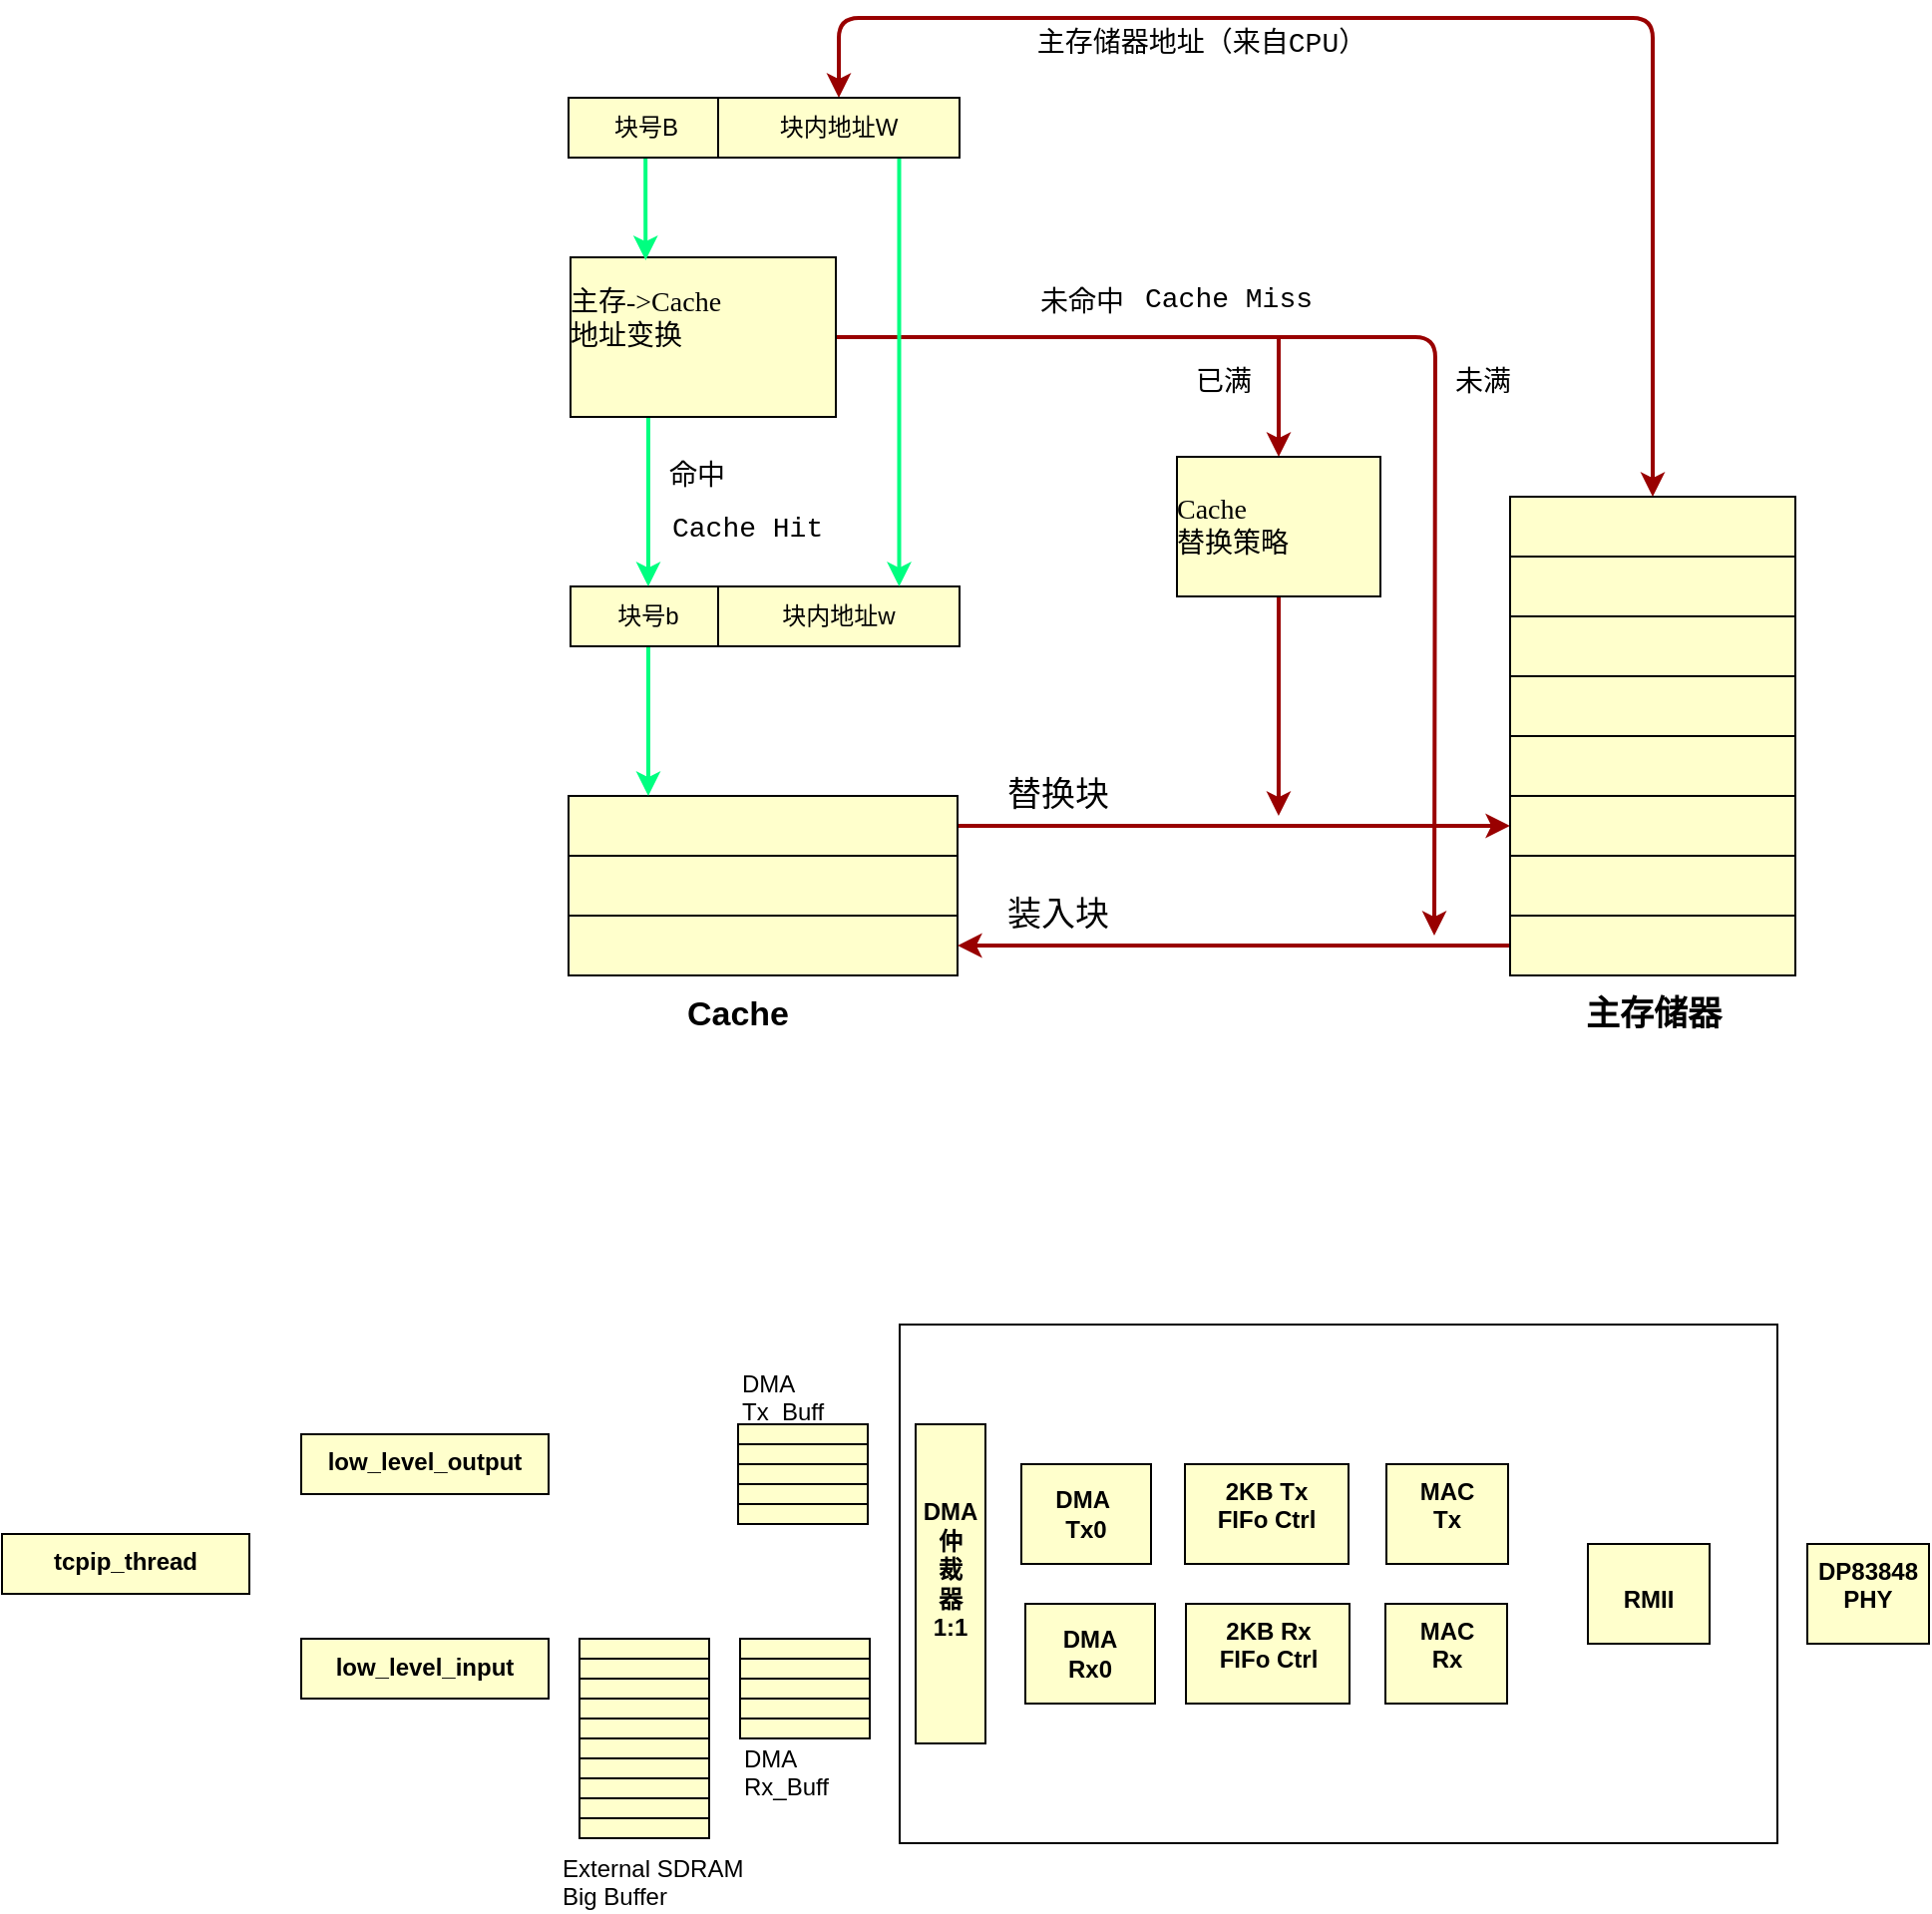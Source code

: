 <mxfile version="10.6.5" type="github"><diagram name="Page-1" id="c7558073-3199-34d8-9f00-42111426c3f3"><mxGraphModel dx="1230" dy="236" grid="1" gridSize="10" guides="1" tooltips="1" connect="1" arrows="1" fold="1" page="1" pageScale="1" pageWidth="826" pageHeight="1169" background="#ffffff" math="0" shadow="0"><root><mxCell id="0"/><mxCell id="1" parent="0"/><mxCell id="rJL7Dmup7pyaeB568RwO-131" style="edgeStyle=orthogonalEdgeStyle;rounded=0;orthogonalLoop=1;jettySize=auto;html=1;exitX=1;exitY=0.5;exitDx=0;exitDy=0;entryX=0;entryY=0.5;entryDx=0;entryDy=0;strokeColor=#990000;strokeWidth=2;" parent="1" source="14" target="rJL7Dmup7pyaeB568RwO-123" edge="1"><mxGeometry relative="1" as="geometry"/></mxCell><mxCell id="14" value="" style="align=center;verticalAlign=middle;fontStyle=1;strokeWidth=1;fillColor=#FFFFCC;spacing=0;whiteSpace=wrap;" parent="1" vertex="1"><mxGeometry x="104" y="535" width="195" height="30" as="geometry"/></mxCell><mxCell id="rJL7Dmup7pyaeB568RwO-96" value="" style="whiteSpace=wrap;align=center;verticalAlign=middle;fontStyle=1;strokeWidth=1;fillColor=#FFFFCC" parent="1" vertex="1"><mxGeometry x="104" y="565" width="195" height="30" as="geometry"/></mxCell><mxCell id="rJL7Dmup7pyaeB568RwO-97" value="" style="whiteSpace=wrap;align=center;verticalAlign=middle;fontStyle=1;strokeWidth=1;fillColor=#FFFFCC" parent="1" vertex="1"><mxGeometry x="104" y="595" width="195" height="30" as="geometry"/></mxCell><mxCell id="rJL7Dmup7pyaeB568RwO-98" value="&lt;font style=&quot;font-size: 17px&quot;&gt;Cache&lt;/font&gt;" style="text;html=1;strokeColor=none;fillColor=none;align=center;verticalAlign=middle;whiteSpace=wrap;rounded=0;fontStyle=1" parent="1" vertex="1"><mxGeometry x="169" y="635" width="40" height="20" as="geometry"/></mxCell><mxCell id="rJL7Dmup7pyaeB568RwO-117" value="" style="align=center;verticalAlign=middle;fontStyle=1;strokeWidth=1;fillColor=#FFFFCC;spacing=0;whiteSpace=wrap;" parent="1" vertex="1"><mxGeometry x="576" y="385" width="143" height="30" as="geometry"/></mxCell><mxCell id="rJL7Dmup7pyaeB568RwO-118" value="" style="align=center;verticalAlign=middle;fontStyle=1;strokeWidth=1;fillColor=#FFFFCC;spacing=0;whiteSpace=wrap;" parent="1" vertex="1"><mxGeometry x="576" y="415" width="143" height="30" as="geometry"/></mxCell><mxCell id="rJL7Dmup7pyaeB568RwO-120" value="" style="align=center;verticalAlign=middle;fontStyle=1;strokeWidth=1;fillColor=#FFFFCC;spacing=0;whiteSpace=wrap;" parent="1" vertex="1"><mxGeometry x="576" y="445" width="143" height="30" as="geometry"/></mxCell><mxCell id="rJL7Dmup7pyaeB568RwO-121" value="" style="align=center;verticalAlign=middle;fontStyle=1;strokeWidth=1;fillColor=#FFFFCC;spacing=0;whiteSpace=wrap;" parent="1" vertex="1"><mxGeometry x="576" y="475" width="143" height="30" as="geometry"/></mxCell><mxCell id="rJL7Dmup7pyaeB568RwO-122" value="" style="align=center;verticalAlign=middle;fontStyle=1;strokeWidth=1;fillColor=#FFFFCC;spacing=0;whiteSpace=wrap;" parent="1" vertex="1"><mxGeometry x="576" y="505" width="143" height="30" as="geometry"/></mxCell><mxCell id="rJL7Dmup7pyaeB568RwO-123" value="" style="align=center;verticalAlign=middle;fontStyle=1;strokeWidth=1;fillColor=#FFFFCC;spacing=0;whiteSpace=wrap;" parent="1" vertex="1"><mxGeometry x="576" y="535" width="143" height="30" as="geometry"/></mxCell><mxCell id="rJL7Dmup7pyaeB568RwO-124" value="" style="align=center;verticalAlign=middle;fontStyle=1;strokeWidth=1;fillColor=#FFFFCC;spacing=0;whiteSpace=wrap;" parent="1" vertex="1"><mxGeometry x="576" y="565" width="143" height="30" as="geometry"/></mxCell><mxCell id="rJL7Dmup7pyaeB568RwO-130" style="edgeStyle=orthogonalEdgeStyle;rounded=0;orthogonalLoop=1;jettySize=auto;html=1;exitX=0;exitY=0.5;exitDx=0;exitDy=0;entryX=1;entryY=0.5;entryDx=0;entryDy=0;strokeColor=#990000;strokeWidth=2;" parent="1" source="rJL7Dmup7pyaeB568RwO-125" target="rJL7Dmup7pyaeB568RwO-97" edge="1"><mxGeometry relative="1" as="geometry"/></mxCell><mxCell id="rJL7Dmup7pyaeB568RwO-125" value="" style="align=center;verticalAlign=middle;fontStyle=1;strokeWidth=1;fillColor=#FFFFCC;spacing=0;whiteSpace=wrap;" parent="1" vertex="1"><mxGeometry x="576" y="595" width="143" height="30" as="geometry"/></mxCell><mxCell id="rJL7Dmup7pyaeB568RwO-127" value="&lt;span style=&quot;font-size: 17px&quot;&gt;主存储器&lt;/span&gt;" style="text;html=1;strokeColor=none;fillColor=none;align=center;verticalAlign=middle;whiteSpace=wrap;rounded=0;fontStyle=1" parent="1" vertex="1"><mxGeometry x="607.5" y="635" width="80" height="20" as="geometry"/></mxCell><mxCell id="rJL7Dmup7pyaeB568RwO-132" value="&lt;font style=&quot;font-size: 17px&quot;&gt;替换块&lt;/font&gt;" style="text;html=1;strokeColor=none;fillColor=none;align=center;verticalAlign=middle;whiteSpace=wrap;rounded=0;" parent="1" vertex="1"><mxGeometry x="319.5" y="525" width="59" height="20" as="geometry"/></mxCell><mxCell id="rJL7Dmup7pyaeB568RwO-133" value="&lt;font style=&quot;font-size: 17px&quot;&gt;装入块&lt;/font&gt;" style="text;html=1;strokeColor=none;fillColor=none;align=center;verticalAlign=middle;whiteSpace=wrap;rounded=0;" parent="1" vertex="1"><mxGeometry x="319.5" y="585" width="59" height="20" as="geometry"/></mxCell><mxCell id="rJL7Dmup7pyaeB568RwO-139" value="" style="edgeStyle=orthogonalEdgeStyle;rounded=0;orthogonalLoop=1;jettySize=auto;html=1;strokeColor=#00FF80;strokeWidth=2;fontFamily=Courier New;fontSize=14;fontColor=#99FF99;" parent="1" source="rJL7Dmup7pyaeB568RwO-134" target="14" edge="1"><mxGeometry relative="1" as="geometry"><Array as="points"><mxPoint x="144" y="535"/><mxPoint x="144" y="535"/></Array></mxGeometry></mxCell><mxCell id="rJL7Dmup7pyaeB568RwO-134" value="块号b" style="align=center;verticalAlign=middle;fontStyle=0;strokeWidth=1;fillColor=#FFFFCC;spacing=0;whiteSpace=wrap;" parent="1" vertex="1"><mxGeometry x="105" y="430" width="78" height="30" as="geometry"/></mxCell><mxCell id="rJL7Dmup7pyaeB568RwO-135" value="块内地址w" style="align=center;verticalAlign=middle;fontStyle=0;strokeWidth=1;fillColor=#FFFFCC;spacing=0;whiteSpace=wrap;" parent="1" vertex="1"><mxGeometry x="179.0" y="430" width="121" height="30" as="geometry"/></mxCell><mxCell id="rJL7Dmup7pyaeB568RwO-143" value="" style="edgeStyle=orthogonalEdgeStyle;rounded=0;orthogonalLoop=1;jettySize=auto;html=1;strokeColor=#00FF80;strokeWidth=2;fontFamily=Courier New;fontSize=14;fontColor=#99FF99;entryX=0.5;entryY=0;entryDx=0;entryDy=0;" parent="1" source="rJL7Dmup7pyaeB568RwO-136" target="rJL7Dmup7pyaeB568RwO-134" edge="1"><mxGeometry relative="1" as="geometry"><mxPoint x="171.5" y="425" as="targetPoint"/><Array as="points"><mxPoint x="144" y="365"/><mxPoint x="144" y="365"/></Array></mxGeometry></mxCell><mxCell id="rJL7Dmup7pyaeB568RwO-144" value="命中" style="text;html=1;resizable=0;points=[];align=center;verticalAlign=middle;labelBackgroundColor=#ffffff;fontSize=14;fontFamily=Courier New;fontColor=#000000;" parent="rJL7Dmup7pyaeB568RwO-143" vertex="1" connectable="0"><mxGeometry x="-0.114" y="1" relative="1" as="geometry"><mxPoint x="23" y="-7.5" as="offset"/></mxGeometry></mxCell><mxCell id="rJL7Dmup7pyaeB568RwO-155" style="edgeStyle=orthogonalEdgeStyle;rounded=0;orthogonalLoop=1;jettySize=auto;html=1;exitX=1;exitY=0.5;exitDx=0;exitDy=0;startArrow=none;startFill=0;strokeColor=#990000;strokeWidth=2;fontFamily=Courier New;fontSize=14;fontColor=#000000;" parent="1" source="rJL7Dmup7pyaeB568RwO-136" target="rJL7Dmup7pyaeB568RwO-154" edge="1"><mxGeometry relative="1" as="geometry"/></mxCell><mxCell id="rJL7Dmup7pyaeB568RwO-157" style="edgeStyle=orthogonalEdgeStyle;rounded=1;orthogonalLoop=1;jettySize=auto;html=1;exitX=1;exitY=0.5;exitDx=0;exitDy=0;startArrow=none;startFill=0;strokeColor=#990000;strokeWidth=2;fontFamily=Courier New;fontSize=14;fontColor=#000000;" parent="1" source="rJL7Dmup7pyaeB568RwO-136" edge="1"><mxGeometry relative="1" as="geometry"><mxPoint x="538" y="605.0" as="targetPoint"/></mxGeometry></mxCell><mxCell id="rJL7Dmup7pyaeB568RwO-136" value="主存-&gt;Cache&#10;地址变换&#10;" style="align=left;verticalAlign=middle;fontStyle=0;strokeWidth=1;fillColor=#FFFFCC;spacing=0;whiteSpace=wrap;horizontal=1;fontSize=14;fontFamily=Verdana;" parent="1" vertex="1"><mxGeometry x="105" y="265" width="133" height="80" as="geometry"/></mxCell><mxCell id="rJL7Dmup7pyaeB568RwO-149" value="" style="edgeStyle=orthogonalEdgeStyle;rounded=0;orthogonalLoop=1;jettySize=auto;html=1;strokeColor=#00FF80;strokeWidth=2;fontFamily=Courier New;fontSize=14;fontColor=#000000;entryX=0.283;entryY=0.018;entryDx=0;entryDy=0;entryPerimeter=0;" parent="1" source="rJL7Dmup7pyaeB568RwO-145" target="rJL7Dmup7pyaeB568RwO-136" edge="1"><mxGeometry relative="1" as="geometry"><Array as="points"><mxPoint x="143" y="240"/></Array></mxGeometry></mxCell><mxCell id="rJL7Dmup7pyaeB568RwO-145" value="块号B" style="align=center;verticalAlign=middle;fontStyle=0;strokeWidth=1;fillColor=#FFFFCC;spacing=0;whiteSpace=wrap;" parent="1" vertex="1"><mxGeometry x="104" y="185" width="78" height="30" as="geometry"/></mxCell><mxCell id="rJL7Dmup7pyaeB568RwO-151" style="edgeStyle=orthogonalEdgeStyle;rounded=1;orthogonalLoop=1;jettySize=auto;html=1;entryX=0.5;entryY=0;entryDx=0;entryDy=0;strokeColor=#990000;strokeWidth=2;fontFamily=Courier New;fontSize=14;fontColor=#000000;startArrow=classic;startFill=1;" parent="1" source="rJL7Dmup7pyaeB568RwO-146" target="rJL7Dmup7pyaeB568RwO-117" edge="1"><mxGeometry relative="1" as="geometry"><Array as="points"><mxPoint x="240" y="145"/><mxPoint x="648" y="145"/></Array></mxGeometry></mxCell><mxCell id="rJL7Dmup7pyaeB568RwO-152" style="edgeStyle=orthogonalEdgeStyle;rounded=0;orthogonalLoop=1;jettySize=auto;html=1;exitX=0.75;exitY=1;exitDx=0;exitDy=0;entryX=0.75;entryY=0;entryDx=0;entryDy=0;strokeColor=#00FF80;strokeWidth=2;fontFamily=Courier New;fontSize=14;fontColor=#000000;" parent="1" source="rJL7Dmup7pyaeB568RwO-146" target="rJL7Dmup7pyaeB568RwO-135" edge="1"><mxGeometry relative="1" as="geometry"/></mxCell><mxCell id="rJL7Dmup7pyaeB568RwO-146" value="块内地址W" style="align=center;verticalAlign=middle;fontStyle=0;strokeWidth=1;fillColor=#FFFFCC;spacing=0;whiteSpace=wrap;" parent="1" vertex="1"><mxGeometry x="179.0" y="185" width="121" height="30" as="geometry"/></mxCell><mxCell id="rJL7Dmup7pyaeB568RwO-153" value="主存储器地址（来自CPU）" style="text;html=1;resizable=0;points=[];align=center;verticalAlign=middle;labelBackgroundColor=#ffffff;fontSize=14;fontFamily=Courier New;fontColor=#000000;" parent="1" vertex="1" connectable="0"><mxGeometry x="398.103" y="164.931" as="geometry"><mxPoint x="23" y="-7.5" as="offset"/></mxGeometry></mxCell><mxCell id="rJL7Dmup7pyaeB568RwO-156" style="edgeStyle=orthogonalEdgeStyle;rounded=0;orthogonalLoop=1;jettySize=auto;html=1;exitX=0.5;exitY=1;exitDx=0;exitDy=0;startArrow=none;startFill=0;strokeColor=#990000;strokeWidth=2;fontFamily=Courier New;fontSize=14;fontColor=#000000;" parent="1" source="rJL7Dmup7pyaeB568RwO-154" edge="1"><mxGeometry relative="1" as="geometry"><mxPoint x="459.966" y="545.0" as="targetPoint"/></mxGeometry></mxCell><mxCell id="rJL7Dmup7pyaeB568RwO-154" value="Cache&#10;替换策略" style="align=left;verticalAlign=middle;fontStyle=0;strokeWidth=1;fillColor=#FFFFCC;spacing=0;whiteSpace=wrap;horizontal=1;fontSize=14;fontFamily=Verdana;" parent="1" vertex="1"><mxGeometry x="409" y="365" width="102" height="70" as="geometry"/></mxCell><mxCell id="rJL7Dmup7pyaeB568RwO-158" value="未命中" style="text;html=1;resizable=0;points=[];align=center;verticalAlign=middle;labelBackgroundColor=#ffffff;fontSize=14;fontFamily=Courier New;fontColor=#000000;" parent="1" vertex="1" connectable="0"><mxGeometry x="338.103" y="294.931" as="geometry"><mxPoint x="23" y="-7.5" as="offset"/></mxGeometry></mxCell><mxCell id="rJL7Dmup7pyaeB568RwO-159" value="已满" style="text;html=1;resizable=0;points=[];align=center;verticalAlign=middle;labelBackgroundColor=#ffffff;fontSize=14;fontFamily=Courier New;fontColor=#000000;" parent="1" vertex="1" connectable="0"><mxGeometry x="409.103" y="334.931" as="geometry"><mxPoint x="23" y="-7.5" as="offset"/></mxGeometry></mxCell><mxCell id="rJL7Dmup7pyaeB568RwO-160" value="未满" style="text;html=1;resizable=0;points=[];align=center;verticalAlign=middle;labelBackgroundColor=#ffffff;fontSize=14;fontFamily=Courier New;fontColor=#000000;" parent="1" vertex="1" connectable="0"><mxGeometry x="539.103" y="334.931" as="geometry"><mxPoint x="23" y="-7.5" as="offset"/></mxGeometry></mxCell><mxCell id="rJL7Dmup7pyaeB568RwO-162" value="Cache Hit" style="text;html=1;resizable=0;points=[];autosize=1;align=left;verticalAlign=top;spacingTop=-4;fontSize=14;fontFamily=Courier New;fontColor=#000000;" parent="1" vertex="1"><mxGeometry x="154" y="390" width="90" height="20" as="geometry"/></mxCell><mxCell id="rJL7Dmup7pyaeB568RwO-163" value="Cache Miss" style="text;html=1;resizable=0;points=[];autosize=1;align=left;verticalAlign=top;spacingTop=-4;fontSize=14;fontFamily=Courier New;fontColor=#000000;" parent="1" vertex="1"><mxGeometry x="391" y="275" width="100" height="20" as="geometry"/></mxCell><mxCell id="zGdMH3OUGbLleEWhz61C-14" value="" style="align=center;verticalAlign=middle;fontStyle=1;strokeWidth=1;fillColor=#FFFFFF;spacing=0;whiteSpace=wrap;" parent="1" vertex="1"><mxGeometry x="270" y="800" width="440" height="260" as="geometry"/></mxCell><mxCell id="zGdMH3OUGbLleEWhz61C-15" value="DMA仲&#10;裁&#10;器&#10;1:1&#10;" style="align=center;verticalAlign=middle;fontStyle=1;strokeWidth=1;fillColor=#FFFFCC;spacing=0;whiteSpace=wrap;horizontal=1;" parent="1" vertex="1"><mxGeometry x="278" y="850" width="35" height="160" as="geometry"/></mxCell><mxCell id="zGdMH3OUGbLleEWhz61C-18" value="2KB Tx&#10;FIFo Ctrl&#10;" style="align=center;verticalAlign=bottom;fontStyle=1;strokeWidth=1;fillColor=#FFFFCC;spacing=0;whiteSpace=wrap;horizontal=1;" parent="1" vertex="1"><mxGeometry x="413" y="870" width="82" height="50" as="geometry"/></mxCell><mxCell id="zGdMH3OUGbLleEWhz61C-19" value="2KB Rx&#10;FIFo Ctrl&#10;" style="align=center;verticalAlign=bottom;fontStyle=1;strokeWidth=1;fillColor=#FFFFCC;spacing=0;whiteSpace=wrap;horizontal=1;" parent="1" vertex="1"><mxGeometry x="413.5" y="940" width="82" height="50" as="geometry"/></mxCell><mxCell id="zGdMH3OUGbLleEWhz61C-20" value="MAC&#10;Tx&#10;" style="align=center;verticalAlign=bottom;fontStyle=1;strokeWidth=1;fillColor=#FFFFCC;spacing=0;whiteSpace=wrap;horizontal=1;" parent="1" vertex="1"><mxGeometry x="514" y="870" width="61" height="50" as="geometry"/></mxCell><mxCell id="zGdMH3OUGbLleEWhz61C-21" value="MAC&#10;Rx&#10;" style="align=center;verticalAlign=bottom;fontStyle=1;strokeWidth=1;fillColor=#FFFFCC;spacing=0;whiteSpace=wrap;horizontal=1;" parent="1" vertex="1"><mxGeometry x="513.5" y="940" width="61" height="50" as="geometry"/></mxCell><mxCell id="zGdMH3OUGbLleEWhz61C-22" value="RMII&#10;" style="align=center;verticalAlign=bottom;fontStyle=1;strokeWidth=1;fillColor=#FFFFCC;spacing=0;whiteSpace=wrap;horizontal=1;" parent="1" vertex="1"><mxGeometry x="615" y="910" width="61" height="50" as="geometry"/></mxCell><mxCell id="zGdMH3OUGbLleEWhz61C-23" value="DP83848&#10;PHY&#10;" style="align=center;verticalAlign=bottom;fontStyle=1;strokeWidth=1;fillColor=#FFFFCC;spacing=0;whiteSpace=wrap;horizontal=1;" parent="1" vertex="1"><mxGeometry x="725" y="910" width="61" height="50" as="geometry"/></mxCell><mxCell id="zGdMH3OUGbLleEWhz61C-24" value="" style="align=center;verticalAlign=middle;fontStyle=0;strokeWidth=1;fillColor=#FFFFCC;spacing=0;whiteSpace=wrap;fontSize=8;" parent="1" vertex="1"><mxGeometry x="190.0" y="957.5" width="65" height="10" as="geometry"/></mxCell><mxCell id="zGdMH3OUGbLleEWhz61C-27" value="" style="align=center;verticalAlign=middle;fontStyle=1;strokeWidth=1;fillColor=#FFFFCC;spacing=0;whiteSpace=wrap;" parent="1" vertex="1"><mxGeometry x="190.0" y="967.5" width="65" height="10" as="geometry"/></mxCell><mxCell id="zGdMH3OUGbLleEWhz61C-28" value="" style="align=center;verticalAlign=middle;fontStyle=1;strokeWidth=1;fillColor=#FFFFCC;spacing=0;whiteSpace=wrap;" parent="1" vertex="1"><mxGeometry x="190.0" y="977.5" width="65" height="10" as="geometry"/></mxCell><mxCell id="zGdMH3OUGbLleEWhz61C-29" value="" style="align=center;verticalAlign=middle;fontStyle=1;strokeWidth=1;fillColor=#FFFFCC;spacing=0;whiteSpace=wrap;" parent="1" vertex="1"><mxGeometry x="190.0" y="987.5" width="65" height="10" as="geometry"/></mxCell><mxCell id="zGdMH3OUGbLleEWhz61C-30" value="" style="align=center;verticalAlign=middle;fontStyle=1;strokeWidth=1;fillColor=#FFFFCC;spacing=0;whiteSpace=wrap;" parent="1" vertex="1"><mxGeometry x="190.0" y="997.5" width="65" height="10" as="geometry"/></mxCell><mxCell id="zGdMH3OUGbLleEWhz61C-31" value="DMA &#10;Tx0" style="align=center;verticalAlign=middle;fontStyle=1;strokeWidth=1;fillColor=#FFFFCC;spacing=0;whiteSpace=wrap;" parent="1" vertex="1"><mxGeometry x="331" y="870" width="65" height="50" as="geometry"/></mxCell><mxCell id="zGdMH3OUGbLleEWhz61C-40" value="low_level_output&#10;" style="whiteSpace=wrap;align=center;verticalAlign=top;fontStyle=1;strokeWidth=1;fillColor=#FFFFCC" parent="1" vertex="1"><mxGeometry x="-30" y="855" width="124" height="30" as="geometry"/></mxCell><mxCell id="zGdMH3OUGbLleEWhz61C-41" value="low_level_input&#10;" style="whiteSpace=wrap;align=center;verticalAlign=top;fontStyle=1;strokeWidth=1;fillColor=#FFFFCC" parent="1" vertex="1"><mxGeometry x="-30" y="957.5" width="124" height="30" as="geometry"/></mxCell><mxCell id="zGdMH3OUGbLleEWhz61C-43" value="tcpip_thread&#10;" style="whiteSpace=wrap;align=center;verticalAlign=top;fontStyle=1;strokeWidth=1;fillColor=#FFFFCC" parent="1" vertex="1"><mxGeometry x="-180" y="905" width="124" height="30" as="geometry"/></mxCell><mxCell id="zGdMH3OUGbLleEWhz61C-44" value="" style="align=center;verticalAlign=middle;fontStyle=0;strokeWidth=1;fillColor=#FFFFCC;spacing=0;whiteSpace=wrap;fontSize=8;" parent="1" vertex="1"><mxGeometry x="109.5" y="957.5" width="65" height="10" as="geometry"/></mxCell><mxCell id="zGdMH3OUGbLleEWhz61C-45" value="" style="align=center;verticalAlign=middle;fontStyle=1;strokeWidth=1;fillColor=#FFFFCC;spacing=0;whiteSpace=wrap;" parent="1" vertex="1"><mxGeometry x="109.5" y="967.5" width="65" height="10" as="geometry"/></mxCell><mxCell id="zGdMH3OUGbLleEWhz61C-46" value="" style="align=center;verticalAlign=middle;fontStyle=1;strokeWidth=1;fillColor=#FFFFCC;spacing=0;whiteSpace=wrap;" parent="1" vertex="1"><mxGeometry x="109.5" y="977.5" width="65" height="10" as="geometry"/></mxCell><mxCell id="zGdMH3OUGbLleEWhz61C-47" value="" style="align=center;verticalAlign=middle;fontStyle=1;strokeWidth=1;fillColor=#FFFFCC;spacing=0;whiteSpace=wrap;" parent="1" vertex="1"><mxGeometry x="109.5" y="987.5" width="65" height="10" as="geometry"/></mxCell><mxCell id="zGdMH3OUGbLleEWhz61C-48" value="" style="align=center;verticalAlign=middle;fontStyle=1;strokeWidth=1;fillColor=#FFFFCC;spacing=0;whiteSpace=wrap;" parent="1" vertex="1"><mxGeometry x="109.5" y="997.5" width="65" height="10" as="geometry"/></mxCell><mxCell id="zGdMH3OUGbLleEWhz61C-50" value="" style="align=center;verticalAlign=middle;fontStyle=0;strokeWidth=1;fillColor=#FFFFCC;spacing=0;whiteSpace=wrap;fontSize=8;" parent="1" vertex="1"><mxGeometry x="109.5" y="1007.5" width="65" height="10" as="geometry"/></mxCell><mxCell id="zGdMH3OUGbLleEWhz61C-51" value="" style="align=center;verticalAlign=middle;fontStyle=1;strokeWidth=1;fillColor=#FFFFCC;spacing=0;whiteSpace=wrap;" parent="1" vertex="1"><mxGeometry x="109.5" y="1017.5" width="65" height="10" as="geometry"/></mxCell><mxCell id="zGdMH3OUGbLleEWhz61C-52" value="" style="align=center;verticalAlign=middle;fontStyle=1;strokeWidth=1;fillColor=#FFFFCC;spacing=0;whiteSpace=wrap;" parent="1" vertex="1"><mxGeometry x="109.5" y="1027.5" width="65" height="10" as="geometry"/></mxCell><mxCell id="zGdMH3OUGbLleEWhz61C-53" value="" style="align=center;verticalAlign=middle;fontStyle=1;strokeWidth=1;fillColor=#FFFFCC;spacing=0;whiteSpace=wrap;" parent="1" vertex="1"><mxGeometry x="109.5" y="1037.5" width="65" height="10" as="geometry"/></mxCell><mxCell id="zGdMH3OUGbLleEWhz61C-54" value="" style="align=center;verticalAlign=middle;fontStyle=1;strokeWidth=1;fillColor=#FFFFCC;spacing=0;whiteSpace=wrap;" parent="1" vertex="1"><mxGeometry x="109.5" y="1047.5" width="65" height="10" as="geometry"/></mxCell><mxCell id="zGdMH3OUGbLleEWhz61C-55" value="External SDRAM&lt;br&gt;Big Buffer&lt;br&gt;" style="text;html=1;resizable=0;points=[];autosize=1;align=left;verticalAlign=top;spacingTop=-4;" parent="1" vertex="1"><mxGeometry x="99" y="1062.5" width="110" height="30" as="geometry"/></mxCell><mxCell id="zGdMH3OUGbLleEWhz61C-56" value="" style="align=center;verticalAlign=middle;fontStyle=1;strokeWidth=1;fillColor=#FFFFCC;spacing=0;whiteSpace=wrap;" parent="1" vertex="1"><mxGeometry x="189" y="850" width="65" height="10" as="geometry"/></mxCell><mxCell id="zGdMH3OUGbLleEWhz61C-57" value="" style="align=center;verticalAlign=middle;fontStyle=1;strokeWidth=1;fillColor=#FFFFCC;spacing=0;whiteSpace=wrap;" parent="1" vertex="1"><mxGeometry x="189" y="860" width="65" height="10" as="geometry"/></mxCell><mxCell id="zGdMH3OUGbLleEWhz61C-58" value="" style="align=center;verticalAlign=middle;fontStyle=1;strokeWidth=1;fillColor=#FFFFCC;spacing=0;whiteSpace=wrap;" parent="1" vertex="1"><mxGeometry x="189" y="870" width="65" height="10" as="geometry"/></mxCell><mxCell id="zGdMH3OUGbLleEWhz61C-59" value="" style="align=center;verticalAlign=middle;fontStyle=1;strokeWidth=1;fillColor=#FFFFCC;spacing=0;whiteSpace=wrap;" parent="1" vertex="1"><mxGeometry x="189" y="880" width="65" height="10" as="geometry"/></mxCell><mxCell id="zGdMH3OUGbLleEWhz61C-60" value="" style="align=center;verticalAlign=middle;fontStyle=1;strokeWidth=1;fillColor=#FFFFCC;spacing=0;whiteSpace=wrap;" parent="1" vertex="1"><mxGeometry x="189" y="890" width="65" height="10" as="geometry"/></mxCell><mxCell id="zGdMH3OUGbLleEWhz61C-61" value="DMA&lt;br&gt;Tx_Buff&lt;br&gt;" style="text;html=1;resizable=0;points=[];autosize=1;align=left;verticalAlign=top;spacingTop=-4;" parent="1" vertex="1"><mxGeometry x="189" y="820" width="60" height="30" as="geometry"/></mxCell><mxCell id="zGdMH3OUGbLleEWhz61C-63" value="DMA &#10;Rx0" style="align=center;verticalAlign=middle;fontStyle=1;strokeWidth=1;fillColor=#FFFFCC;spacing=0;whiteSpace=wrap;" parent="1" vertex="1"><mxGeometry x="333" y="940" width="65" height="50" as="geometry"/></mxCell><mxCell id="NwYxwCmfoPBGEtadz7WO-14" value="DMA&lt;br&gt;Rx_Buff&lt;br&gt;" style="text;html=1;resizable=0;points=[];autosize=1;align=left;verticalAlign=top;spacingTop=-4;" vertex="1" parent="1"><mxGeometry x="190" y="1007.5" width="60" height="30" as="geometry"/></mxCell></root></mxGraphModel></diagram></mxfile>